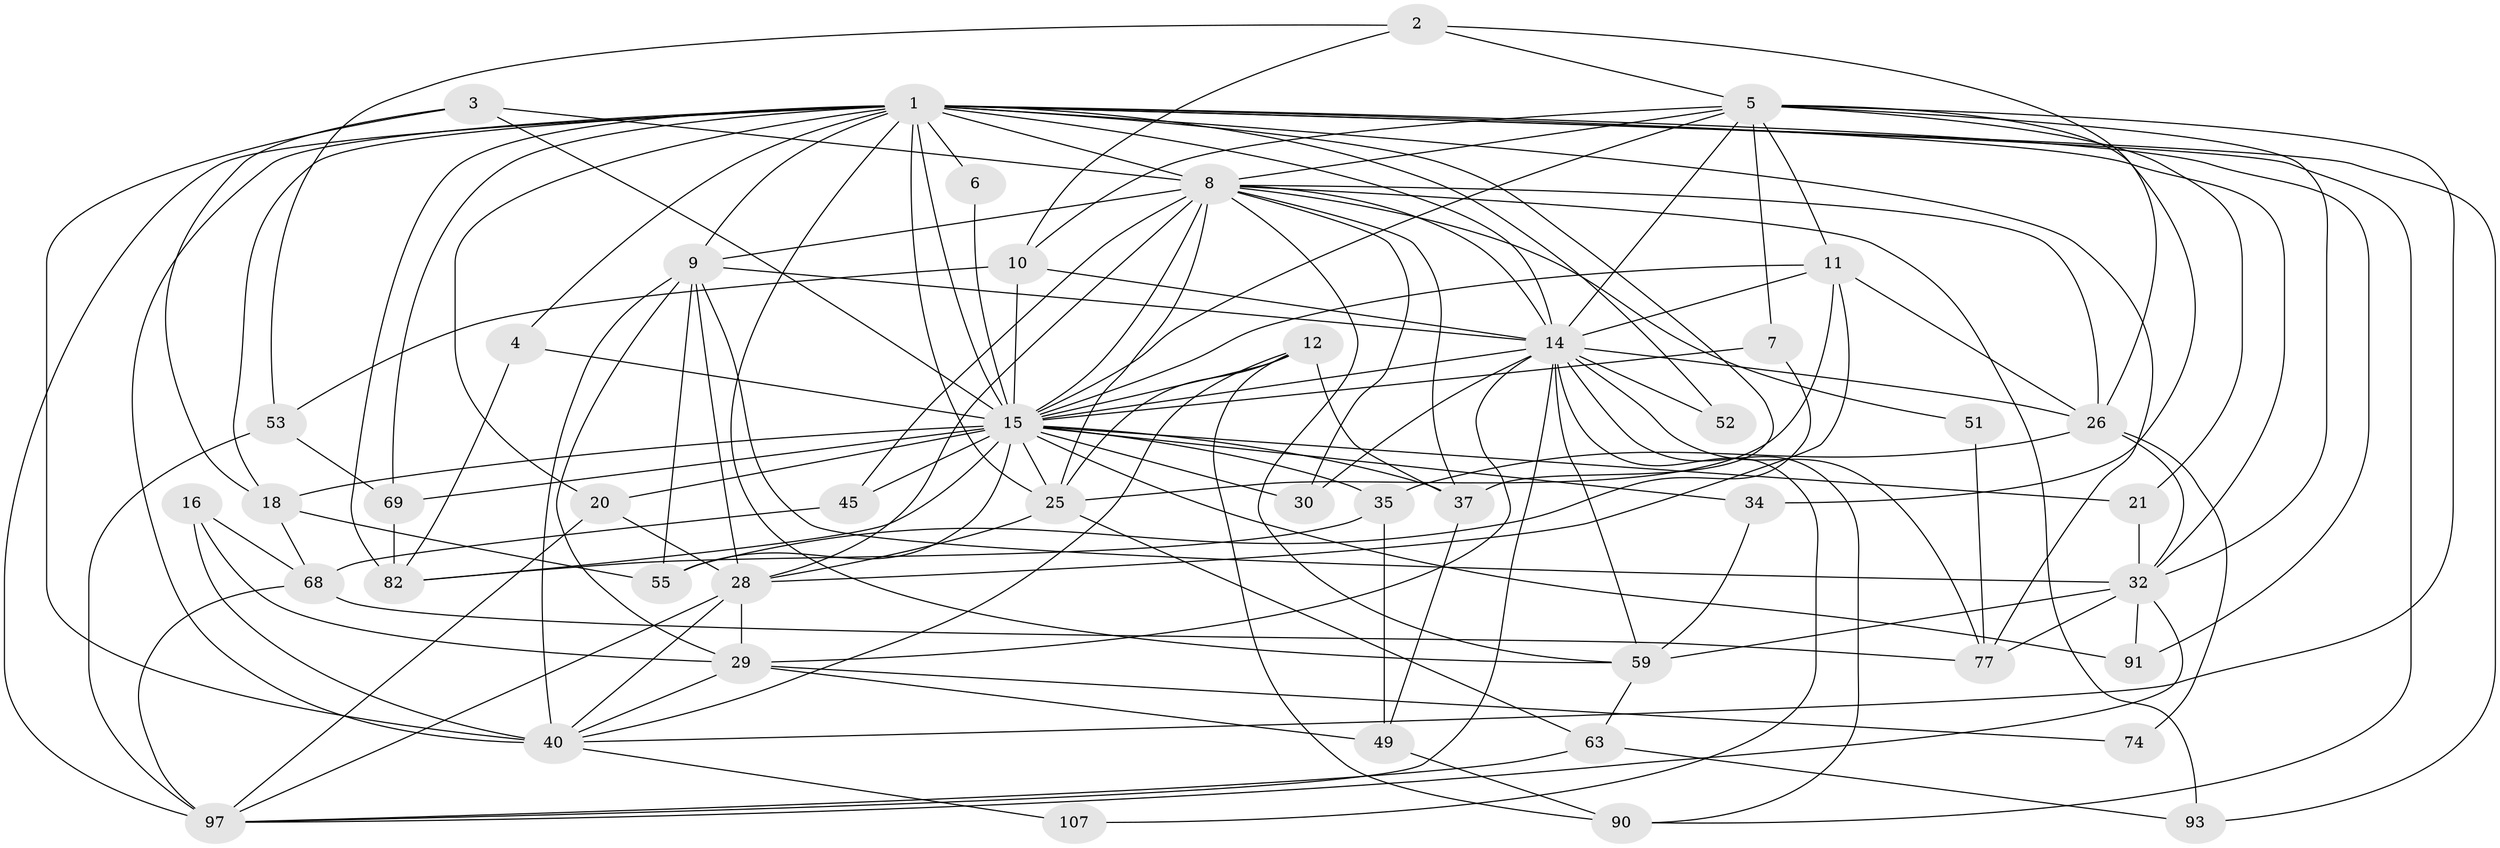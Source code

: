 // original degree distribution, {6: 0.05982905982905983, 5: 0.2222222222222222, 2: 0.1282051282051282, 3: 0.28205128205128205, 4: 0.2564102564102564, 7: 0.017094017094017096, 9: 0.008547008547008548, 8: 0.02564102564102564}
// Generated by graph-tools (version 1.1) at 2025/18/03/04/25 18:18:53]
// undirected, 46 vertices, 137 edges
graph export_dot {
graph [start="1"]
  node [color=gray90,style=filled];
  1 [super="+13+23+19+81+100"];
  2;
  3 [super="+113"];
  4;
  5 [super="+62+66"];
  6;
  7;
  8 [super="+17"];
  9 [super="+64+86"];
  10 [super="+22+70"];
  11 [super="+109"];
  12 [super="+57"];
  14 [super="+31+24+39"];
  15 [super="+80+41+27+47"];
  16 [super="+111"];
  18 [super="+58"];
  20;
  21;
  25 [super="+61+71"];
  26 [super="+50+38"];
  28 [super="+48+36"];
  29 [super="+65"];
  30 [super="+60"];
  32 [super="+103"];
  34;
  35 [super="+88"];
  37 [super="+101"];
  40 [super="+43+76"];
  45 [super="+108"];
  49 [super="+105"];
  51;
  52;
  53 [super="+78"];
  55 [super="+84"];
  59 [super="+117"];
  63 [super="+85"];
  68;
  69;
  74 [super="+75"];
  77;
  82 [super="+96"];
  90;
  91;
  93;
  97 [super="+112+110"];
  107;
  1 -- 4;
  1 -- 18;
  1 -- 6 [weight=2];
  1 -- 40 [weight=2];
  1 -- 59;
  1 -- 32;
  1 -- 37;
  1 -- 69;
  1 -- 9 [weight=2];
  1 -- 14 [weight=2];
  1 -- 52;
  1 -- 93;
  1 -- 77;
  1 -- 15 [weight=5];
  1 -- 90;
  1 -- 91 [weight=2];
  1 -- 97;
  1 -- 82;
  1 -- 8;
  1 -- 25;
  1 -- 20;
  2 -- 10;
  2 -- 26;
  2 -- 53;
  2 -- 5;
  3 -- 40;
  3 -- 18;
  3 -- 15;
  3 -- 8;
  4 -- 15;
  4 -- 82;
  5 -- 32;
  5 -- 34;
  5 -- 7;
  5 -- 10 [weight=2];
  5 -- 11;
  5 -- 15;
  5 -- 14;
  5 -- 40;
  5 -- 21;
  5 -- 8;
  6 -- 15;
  7 -- 55;
  7 -- 15;
  8 -- 9;
  8 -- 37;
  8 -- 45;
  8 -- 14;
  8 -- 15 [weight=3];
  8 -- 51;
  8 -- 93;
  8 -- 26;
  8 -- 59;
  8 -- 28;
  8 -- 30;
  8 -- 25;
  9 -- 29;
  9 -- 55;
  9 -- 40;
  9 -- 32;
  9 -- 14;
  9 -- 28;
  10 -- 15 [weight=3];
  10 -- 53;
  10 -- 14;
  11 -- 15;
  11 -- 26;
  11 -- 14;
  11 -- 28;
  11 -- 25;
  12 -- 37;
  12 -- 40;
  12 -- 90;
  12 -- 15 [weight=2];
  12 -- 25;
  14 -- 59;
  14 -- 107;
  14 -- 52 [weight=2];
  14 -- 30;
  14 -- 26 [weight=3];
  14 -- 97;
  14 -- 77;
  14 -- 29;
  14 -- 90;
  14 -- 15;
  15 -- 20;
  15 -- 45 [weight=2];
  15 -- 37 [weight=2];
  15 -- 69;
  15 -- 35 [weight=2];
  15 -- 18;
  15 -- 82;
  15 -- 21;
  15 -- 91;
  15 -- 30;
  15 -- 34;
  15 -- 55;
  15 -- 25;
  16 -- 68;
  16 -- 29;
  16 -- 40;
  18 -- 55;
  18 -- 68;
  20 -- 97;
  20 -- 28;
  21 -- 32;
  25 -- 28;
  25 -- 63;
  26 -- 32;
  26 -- 74 [weight=2];
  26 -- 35;
  28 -- 40;
  28 -- 97;
  28 -- 29;
  29 -- 74;
  29 -- 40;
  29 -- 49;
  32 -- 97;
  32 -- 91;
  32 -- 77;
  32 -- 59;
  34 -- 59;
  35 -- 49 [weight=2];
  35 -- 82;
  37 -- 49;
  40 -- 107;
  45 -- 68;
  49 -- 90;
  51 -- 77;
  53 -- 69;
  53 -- 97;
  59 -- 63;
  63 -- 93;
  63 -- 97;
  68 -- 77;
  68 -- 97;
  69 -- 82;
}
